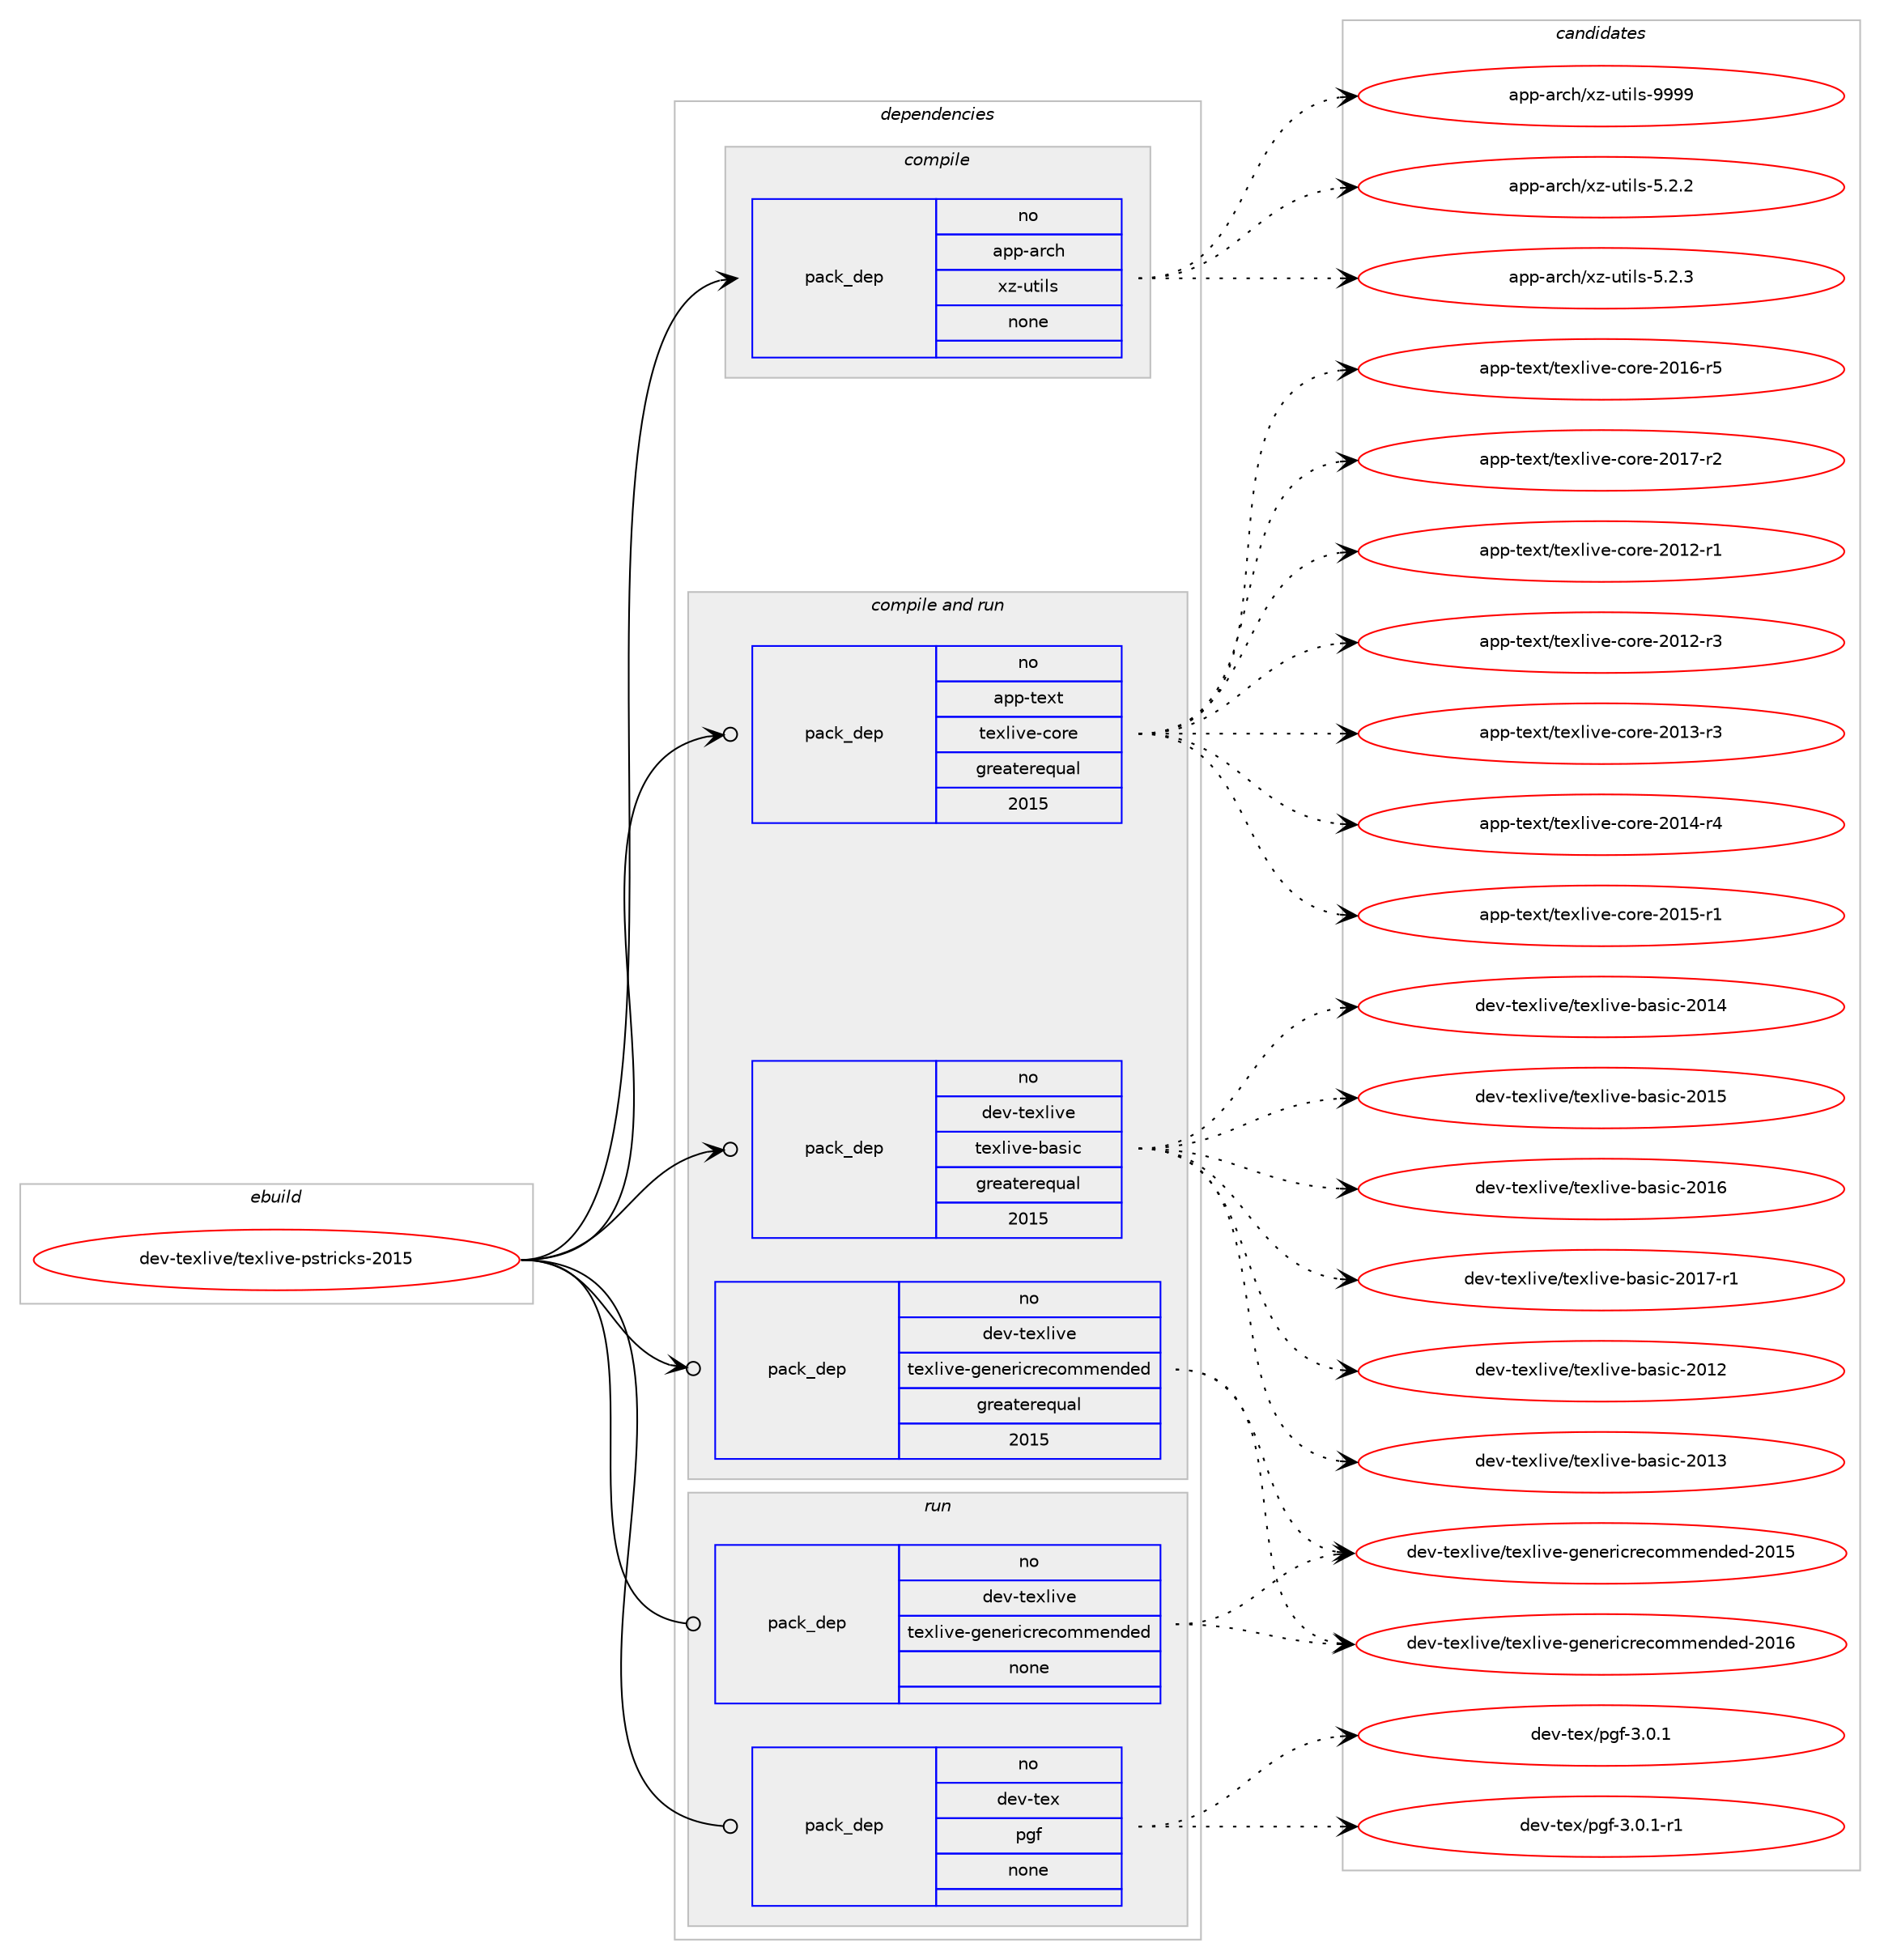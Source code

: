 digraph prolog {

# *************
# Graph options
# *************

newrank=true;
concentrate=true;
compound=true;
graph [rankdir=LR,fontname=Helvetica,fontsize=10,ranksep=1.5];#, ranksep=2.5, nodesep=0.2];
edge  [arrowhead=vee];
node  [fontname=Helvetica,fontsize=10];

# **********
# The ebuild
# **********

subgraph cluster_leftcol {
color=gray;
rank=same;
label=<<i>ebuild</i>>;
id [label="dev-texlive/texlive-pstricks-2015", color=red, width=4, href="../dev-texlive/texlive-pstricks-2015.svg"];
}

# ****************
# The dependencies
# ****************

subgraph cluster_midcol {
color=gray;
label=<<i>dependencies</i>>;
subgraph cluster_compile {
fillcolor="#eeeeee";
style=filled;
label=<<i>compile</i>>;
subgraph pack199776 {
dependency281130 [label=<<TABLE BORDER="0" CELLBORDER="1" CELLSPACING="0" CELLPADDING="4" WIDTH="220"><TR><TD ROWSPAN="6" CELLPADDING="30">pack_dep</TD></TR><TR><TD WIDTH="110">no</TD></TR><TR><TD>app-arch</TD></TR><TR><TD>xz-utils</TD></TR><TR><TD>none</TD></TR><TR><TD></TD></TR></TABLE>>, shape=none, color=blue];
}
id:e -> dependency281130:w [weight=20,style="solid",arrowhead="vee"];
}
subgraph cluster_compileandrun {
fillcolor="#eeeeee";
style=filled;
label=<<i>compile and run</i>>;
subgraph pack199777 {
dependency281131 [label=<<TABLE BORDER="0" CELLBORDER="1" CELLSPACING="0" CELLPADDING="4" WIDTH="220"><TR><TD ROWSPAN="6" CELLPADDING="30">pack_dep</TD></TR><TR><TD WIDTH="110">no</TD></TR><TR><TD>app-text</TD></TR><TR><TD>texlive-core</TD></TR><TR><TD>greaterequal</TD></TR><TR><TD>2015</TD></TR></TABLE>>, shape=none, color=blue];
}
id:e -> dependency281131:w [weight=20,style="solid",arrowhead="odotvee"];
subgraph pack199778 {
dependency281132 [label=<<TABLE BORDER="0" CELLBORDER="1" CELLSPACING="0" CELLPADDING="4" WIDTH="220"><TR><TD ROWSPAN="6" CELLPADDING="30">pack_dep</TD></TR><TR><TD WIDTH="110">no</TD></TR><TR><TD>dev-texlive</TD></TR><TR><TD>texlive-basic</TD></TR><TR><TD>greaterequal</TD></TR><TR><TD>2015</TD></TR></TABLE>>, shape=none, color=blue];
}
id:e -> dependency281132:w [weight=20,style="solid",arrowhead="odotvee"];
subgraph pack199779 {
dependency281133 [label=<<TABLE BORDER="0" CELLBORDER="1" CELLSPACING="0" CELLPADDING="4" WIDTH="220"><TR><TD ROWSPAN="6" CELLPADDING="30">pack_dep</TD></TR><TR><TD WIDTH="110">no</TD></TR><TR><TD>dev-texlive</TD></TR><TR><TD>texlive-genericrecommended</TD></TR><TR><TD>greaterequal</TD></TR><TR><TD>2015</TD></TR></TABLE>>, shape=none, color=blue];
}
id:e -> dependency281133:w [weight=20,style="solid",arrowhead="odotvee"];
}
subgraph cluster_run {
fillcolor="#eeeeee";
style=filled;
label=<<i>run</i>>;
subgraph pack199780 {
dependency281134 [label=<<TABLE BORDER="0" CELLBORDER="1" CELLSPACING="0" CELLPADDING="4" WIDTH="220"><TR><TD ROWSPAN="6" CELLPADDING="30">pack_dep</TD></TR><TR><TD WIDTH="110">no</TD></TR><TR><TD>dev-tex</TD></TR><TR><TD>pgf</TD></TR><TR><TD>none</TD></TR><TR><TD></TD></TR></TABLE>>, shape=none, color=blue];
}
id:e -> dependency281134:w [weight=20,style="solid",arrowhead="odot"];
subgraph pack199781 {
dependency281135 [label=<<TABLE BORDER="0" CELLBORDER="1" CELLSPACING="0" CELLPADDING="4" WIDTH="220"><TR><TD ROWSPAN="6" CELLPADDING="30">pack_dep</TD></TR><TR><TD WIDTH="110">no</TD></TR><TR><TD>dev-texlive</TD></TR><TR><TD>texlive-genericrecommended</TD></TR><TR><TD>none</TD></TR><TR><TD></TD></TR></TABLE>>, shape=none, color=blue];
}
id:e -> dependency281135:w [weight=20,style="solid",arrowhead="odot"];
}
}

# **************
# The candidates
# **************

subgraph cluster_choices {
rank=same;
color=gray;
label=<<i>candidates</i>>;

subgraph choice199776 {
color=black;
nodesep=1;
choice971121124597114991044712012245117116105108115455346504650 [label="app-arch/xz-utils-5.2.2", color=red, width=4,href="../app-arch/xz-utils-5.2.2.svg"];
choice971121124597114991044712012245117116105108115455346504651 [label="app-arch/xz-utils-5.2.3", color=red, width=4,href="../app-arch/xz-utils-5.2.3.svg"];
choice9711211245971149910447120122451171161051081154557575757 [label="app-arch/xz-utils-9999", color=red, width=4,href="../app-arch/xz-utils-9999.svg"];
dependency281130:e -> choice971121124597114991044712012245117116105108115455346504650:w [style=dotted,weight="100"];
dependency281130:e -> choice971121124597114991044712012245117116105108115455346504651:w [style=dotted,weight="100"];
dependency281130:e -> choice9711211245971149910447120122451171161051081154557575757:w [style=dotted,weight="100"];
}
subgraph choice199777 {
color=black;
nodesep=1;
choice971121124511610112011647116101120108105118101459911111410145504849504511449 [label="app-text/texlive-core-2012-r1", color=red, width=4,href="../app-text/texlive-core-2012-r1.svg"];
choice971121124511610112011647116101120108105118101459911111410145504849504511451 [label="app-text/texlive-core-2012-r3", color=red, width=4,href="../app-text/texlive-core-2012-r3.svg"];
choice971121124511610112011647116101120108105118101459911111410145504849514511451 [label="app-text/texlive-core-2013-r3", color=red, width=4,href="../app-text/texlive-core-2013-r3.svg"];
choice971121124511610112011647116101120108105118101459911111410145504849524511452 [label="app-text/texlive-core-2014-r4", color=red, width=4,href="../app-text/texlive-core-2014-r4.svg"];
choice971121124511610112011647116101120108105118101459911111410145504849534511449 [label="app-text/texlive-core-2015-r1", color=red, width=4,href="../app-text/texlive-core-2015-r1.svg"];
choice971121124511610112011647116101120108105118101459911111410145504849544511453 [label="app-text/texlive-core-2016-r5", color=red, width=4,href="../app-text/texlive-core-2016-r5.svg"];
choice971121124511610112011647116101120108105118101459911111410145504849554511450 [label="app-text/texlive-core-2017-r2", color=red, width=4,href="../app-text/texlive-core-2017-r2.svg"];
dependency281131:e -> choice971121124511610112011647116101120108105118101459911111410145504849504511449:w [style=dotted,weight="100"];
dependency281131:e -> choice971121124511610112011647116101120108105118101459911111410145504849504511451:w [style=dotted,weight="100"];
dependency281131:e -> choice971121124511610112011647116101120108105118101459911111410145504849514511451:w [style=dotted,weight="100"];
dependency281131:e -> choice971121124511610112011647116101120108105118101459911111410145504849524511452:w [style=dotted,weight="100"];
dependency281131:e -> choice971121124511610112011647116101120108105118101459911111410145504849534511449:w [style=dotted,weight="100"];
dependency281131:e -> choice971121124511610112011647116101120108105118101459911111410145504849544511453:w [style=dotted,weight="100"];
dependency281131:e -> choice971121124511610112011647116101120108105118101459911111410145504849554511450:w [style=dotted,weight="100"];
}
subgraph choice199778 {
color=black;
nodesep=1;
choice1001011184511610112010810511810147116101120108105118101459897115105994550484950 [label="dev-texlive/texlive-basic-2012", color=red, width=4,href="../dev-texlive/texlive-basic-2012.svg"];
choice1001011184511610112010810511810147116101120108105118101459897115105994550484951 [label="dev-texlive/texlive-basic-2013", color=red, width=4,href="../dev-texlive/texlive-basic-2013.svg"];
choice1001011184511610112010810511810147116101120108105118101459897115105994550484952 [label="dev-texlive/texlive-basic-2014", color=red, width=4,href="../dev-texlive/texlive-basic-2014.svg"];
choice1001011184511610112010810511810147116101120108105118101459897115105994550484953 [label="dev-texlive/texlive-basic-2015", color=red, width=4,href="../dev-texlive/texlive-basic-2015.svg"];
choice1001011184511610112010810511810147116101120108105118101459897115105994550484954 [label="dev-texlive/texlive-basic-2016", color=red, width=4,href="../dev-texlive/texlive-basic-2016.svg"];
choice10010111845116101120108105118101471161011201081051181014598971151059945504849554511449 [label="dev-texlive/texlive-basic-2017-r1", color=red, width=4,href="../dev-texlive/texlive-basic-2017-r1.svg"];
dependency281132:e -> choice1001011184511610112010810511810147116101120108105118101459897115105994550484950:w [style=dotted,weight="100"];
dependency281132:e -> choice1001011184511610112010810511810147116101120108105118101459897115105994550484951:w [style=dotted,weight="100"];
dependency281132:e -> choice1001011184511610112010810511810147116101120108105118101459897115105994550484952:w [style=dotted,weight="100"];
dependency281132:e -> choice1001011184511610112010810511810147116101120108105118101459897115105994550484953:w [style=dotted,weight="100"];
dependency281132:e -> choice1001011184511610112010810511810147116101120108105118101459897115105994550484954:w [style=dotted,weight="100"];
dependency281132:e -> choice10010111845116101120108105118101471161011201081051181014598971151059945504849554511449:w [style=dotted,weight="100"];
}
subgraph choice199779 {
color=black;
nodesep=1;
choice10010111845116101120108105118101471161011201081051181014510310111010111410599114101991111091091011101001011004550484953 [label="dev-texlive/texlive-genericrecommended-2015", color=red, width=4,href="../dev-texlive/texlive-genericrecommended-2015.svg"];
choice10010111845116101120108105118101471161011201081051181014510310111010111410599114101991111091091011101001011004550484954 [label="dev-texlive/texlive-genericrecommended-2016", color=red, width=4,href="../dev-texlive/texlive-genericrecommended-2016.svg"];
dependency281133:e -> choice10010111845116101120108105118101471161011201081051181014510310111010111410599114101991111091091011101001011004550484953:w [style=dotted,weight="100"];
dependency281133:e -> choice10010111845116101120108105118101471161011201081051181014510310111010111410599114101991111091091011101001011004550484954:w [style=dotted,weight="100"];
}
subgraph choice199780 {
color=black;
nodesep=1;
choice1001011184511610112047112103102455146484649 [label="dev-tex/pgf-3.0.1", color=red, width=4,href="../dev-tex/pgf-3.0.1.svg"];
choice10010111845116101120471121031024551464846494511449 [label="dev-tex/pgf-3.0.1-r1", color=red, width=4,href="../dev-tex/pgf-3.0.1-r1.svg"];
dependency281134:e -> choice1001011184511610112047112103102455146484649:w [style=dotted,weight="100"];
dependency281134:e -> choice10010111845116101120471121031024551464846494511449:w [style=dotted,weight="100"];
}
subgraph choice199781 {
color=black;
nodesep=1;
choice10010111845116101120108105118101471161011201081051181014510310111010111410599114101991111091091011101001011004550484953 [label="dev-texlive/texlive-genericrecommended-2015", color=red, width=4,href="../dev-texlive/texlive-genericrecommended-2015.svg"];
choice10010111845116101120108105118101471161011201081051181014510310111010111410599114101991111091091011101001011004550484954 [label="dev-texlive/texlive-genericrecommended-2016", color=red, width=4,href="../dev-texlive/texlive-genericrecommended-2016.svg"];
dependency281135:e -> choice10010111845116101120108105118101471161011201081051181014510310111010111410599114101991111091091011101001011004550484953:w [style=dotted,weight="100"];
dependency281135:e -> choice10010111845116101120108105118101471161011201081051181014510310111010111410599114101991111091091011101001011004550484954:w [style=dotted,weight="100"];
}
}

}
